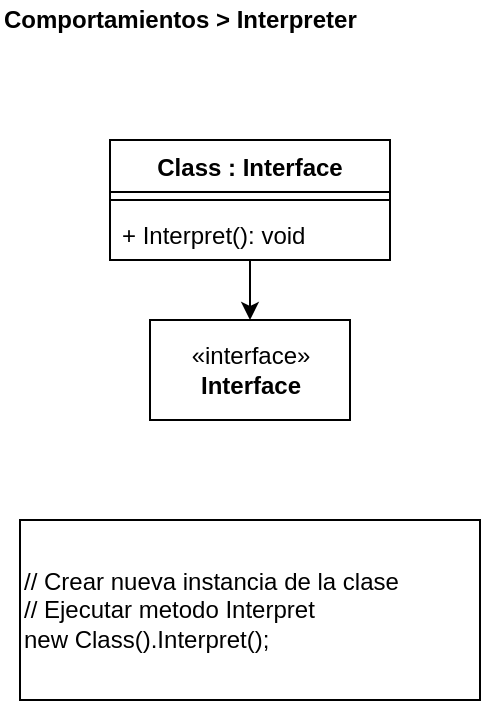 <mxfile version="13.0.1" type="device"><diagram id="2dO6k6mJ6DyXyBbT0Y1m" name="Page-1"><mxGraphModel dx="1422" dy="822" grid="1" gridSize="10" guides="1" tooltips="1" connect="1" arrows="1" fold="1" page="1" pageScale="1" pageWidth="827" pageHeight="1169" math="0" shadow="0"><root><mxCell id="0"/><mxCell id="1" parent="0"/><mxCell id="jb3W8oWvL1DoOddfANbn-21" value="// Crear nueva instancia de la clase&lt;br&gt;// Ejecutar metodo Interpret&lt;br&gt;new Class().Interpret();" style="rounded=0;whiteSpace=wrap;html=1;align=left;labelBackgroundColor=#ffffff;" parent="1" vertex="1"><mxGeometry x="10" y="260" width="230" height="90" as="geometry"/></mxCell><mxCell id="_gdt-Ls8ZpUdM3LCKQaS-1" value="&lt;b&gt;Comportamientos &amp;gt; Interpreter&lt;br&gt;&lt;/b&gt;" style="text;html=1;align=left;verticalAlign=middle;resizable=0;points=[];autosize=1;" parent="1" vertex="1"><mxGeometry width="190" height="20" as="geometry"/></mxCell><mxCell id="IyyyzkJecc8hEarfzs8e-11" value="«interface»&lt;br&gt;&lt;b&gt;Interface&lt;/b&gt;" style="html=1;" parent="1" vertex="1"><mxGeometry x="75" y="160" width="100" height="50" as="geometry"/></mxCell><mxCell id="IyyyzkJecc8hEarfzs8e-26" style="edgeStyle=orthogonalEdgeStyle;rounded=0;orthogonalLoop=1;jettySize=auto;html=1;entryX=0.5;entryY=0;entryDx=0;entryDy=0;" parent="1" source="IyyyzkJecc8hEarfzs8e-21" target="IyyyzkJecc8hEarfzs8e-11" edge="1"><mxGeometry relative="1" as="geometry"/></mxCell><mxCell id="IyyyzkJecc8hEarfzs8e-21" value="Class : Interface" style="swimlane;fontStyle=1;align=center;verticalAlign=top;childLayout=stackLayout;horizontal=1;startSize=26;horizontalStack=0;resizeParent=1;resizeParentMax=0;resizeLast=0;collapsible=1;marginBottom=0;" parent="1" vertex="1"><mxGeometry x="55" y="70" width="140" height="60" as="geometry"/></mxCell><mxCell id="IyyyzkJecc8hEarfzs8e-23" value="" style="line;strokeWidth=1;fillColor=none;align=left;verticalAlign=middle;spacingTop=-1;spacingLeft=3;spacingRight=3;rotatable=0;labelPosition=right;points=[];portConstraint=eastwest;" parent="IyyyzkJecc8hEarfzs8e-21" vertex="1"><mxGeometry y="26" width="140" height="8" as="geometry"/></mxCell><mxCell id="IyyyzkJecc8hEarfzs8e-24" value="+ Interpret(): void" style="text;strokeColor=none;fillColor=none;align=left;verticalAlign=top;spacingLeft=4;spacingRight=4;overflow=hidden;rotatable=0;points=[[0,0.5],[1,0.5]];portConstraint=eastwest;" parent="IyyyzkJecc8hEarfzs8e-21" vertex="1"><mxGeometry y="34" width="140" height="26" as="geometry"/></mxCell></root></mxGraphModel></diagram></mxfile>